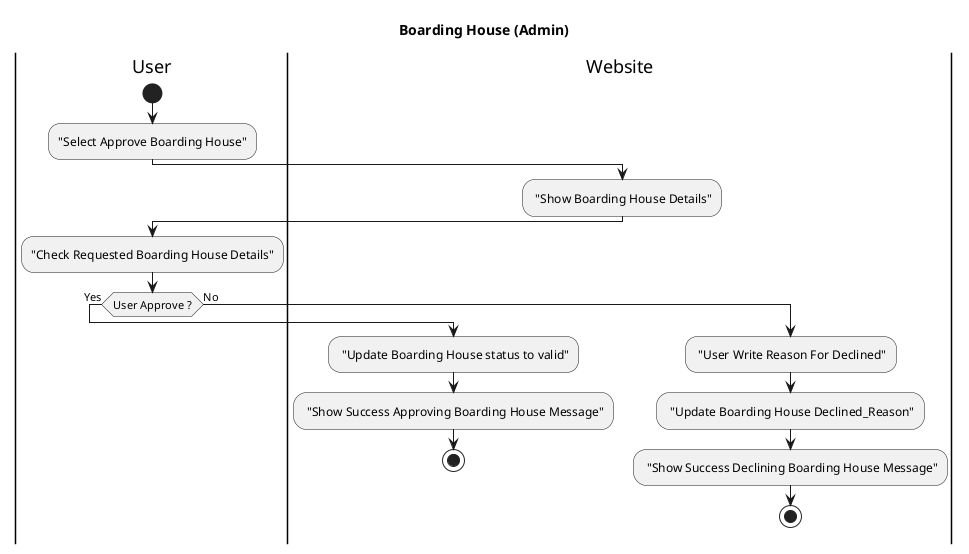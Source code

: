 @startuml
title Boarding House (Admin)
|User|
start 
    :"Select Approve Boarding House";
|Website|
    : "Show Boarding House Details";
|User|
    :"Check Requested Boarding House Details";
    
    if (User Approve ?) is (Yes) then
|Website|
    : "Update Boarding House status to valid";
    : "Show Success Approving Boarding House Message";
    stop
else (No)
    : "User Write Reason For Declined";
|Website|
    : "Update Boarding House Declined_Reason";
    : "Show Success Declining Boarding House Message";
    stop
endif
@enduml